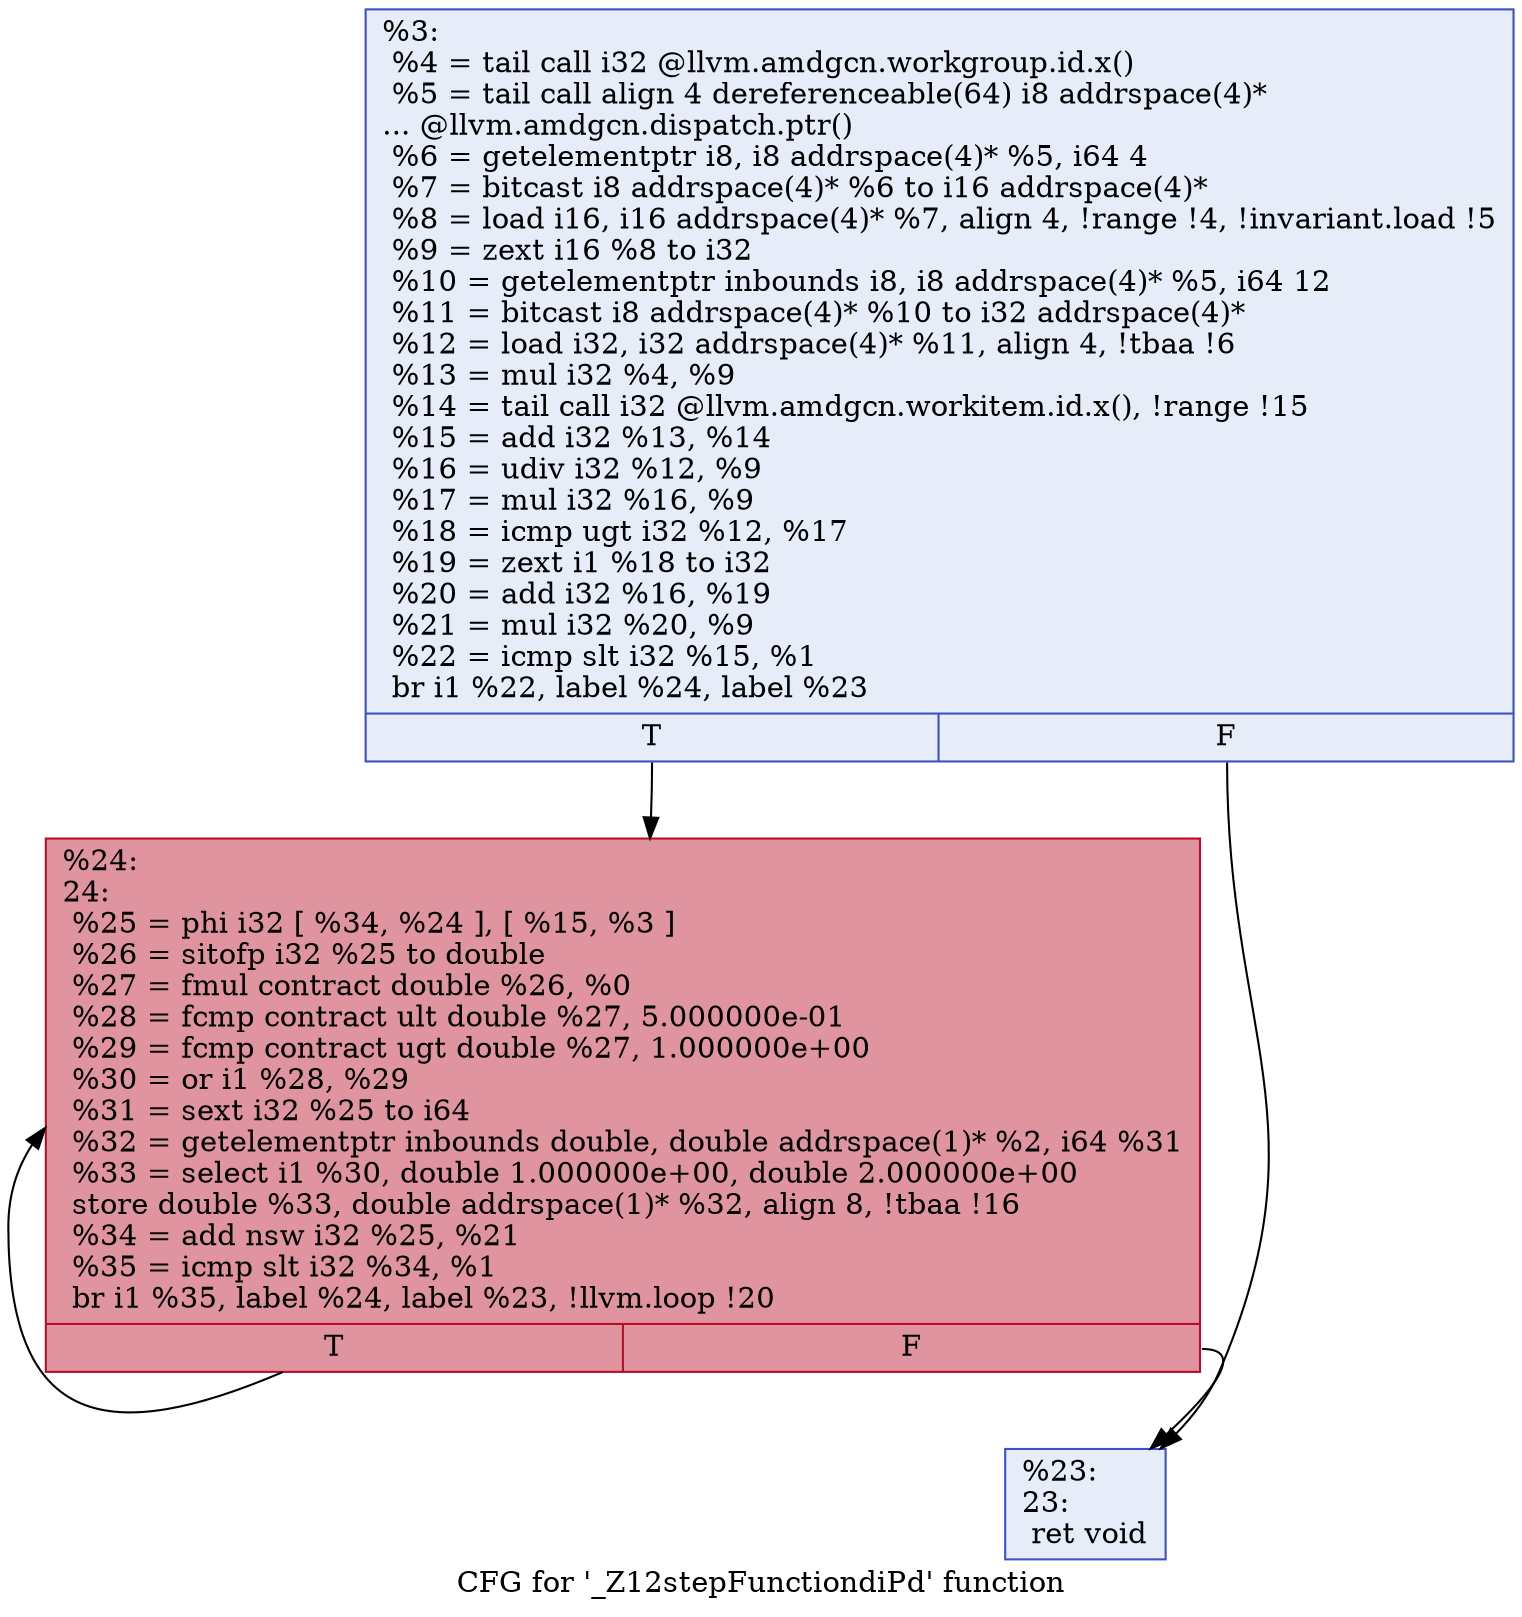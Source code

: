 digraph "CFG for '_Z12stepFunctiondiPd' function" {
	label="CFG for '_Z12stepFunctiondiPd' function";

	Node0x64d2410 [shape=record,color="#3d50c3ff", style=filled, fillcolor="#c7d7f070",label="{%3:\l  %4 = tail call i32 @llvm.amdgcn.workgroup.id.x()\l  %5 = tail call align 4 dereferenceable(64) i8 addrspace(4)*\l... @llvm.amdgcn.dispatch.ptr()\l  %6 = getelementptr i8, i8 addrspace(4)* %5, i64 4\l  %7 = bitcast i8 addrspace(4)* %6 to i16 addrspace(4)*\l  %8 = load i16, i16 addrspace(4)* %7, align 4, !range !4, !invariant.load !5\l  %9 = zext i16 %8 to i32\l  %10 = getelementptr inbounds i8, i8 addrspace(4)* %5, i64 12\l  %11 = bitcast i8 addrspace(4)* %10 to i32 addrspace(4)*\l  %12 = load i32, i32 addrspace(4)* %11, align 4, !tbaa !6\l  %13 = mul i32 %4, %9\l  %14 = tail call i32 @llvm.amdgcn.workitem.id.x(), !range !15\l  %15 = add i32 %13, %14\l  %16 = udiv i32 %12, %9\l  %17 = mul i32 %16, %9\l  %18 = icmp ugt i32 %12, %17\l  %19 = zext i1 %18 to i32\l  %20 = add i32 %16, %19\l  %21 = mul i32 %20, %9\l  %22 = icmp slt i32 %15, %1\l  br i1 %22, label %24, label %23\l|{<s0>T|<s1>F}}"];
	Node0x64d2410:s0 -> Node0x64d4990;
	Node0x64d2410:s1 -> Node0x64d4a20;
	Node0x64d4a20 [shape=record,color="#3d50c3ff", style=filled, fillcolor="#c7d7f070",label="{%23:\l23:                                               \l  ret void\l}"];
	Node0x64d4990 [shape=record,color="#b70d28ff", style=filled, fillcolor="#b70d2870",label="{%24:\l24:                                               \l  %25 = phi i32 [ %34, %24 ], [ %15, %3 ]\l  %26 = sitofp i32 %25 to double\l  %27 = fmul contract double %26, %0\l  %28 = fcmp contract ult double %27, 5.000000e-01\l  %29 = fcmp contract ugt double %27, 1.000000e+00\l  %30 = or i1 %28, %29\l  %31 = sext i32 %25 to i64\l  %32 = getelementptr inbounds double, double addrspace(1)* %2, i64 %31\l  %33 = select i1 %30, double 1.000000e+00, double 2.000000e+00\l  store double %33, double addrspace(1)* %32, align 8, !tbaa !16\l  %34 = add nsw i32 %25, %21\l  %35 = icmp slt i32 %34, %1\l  br i1 %35, label %24, label %23, !llvm.loop !20\l|{<s0>T|<s1>F}}"];
	Node0x64d4990:s0 -> Node0x64d4990;
	Node0x64d4990:s1 -> Node0x64d4a20;
}
